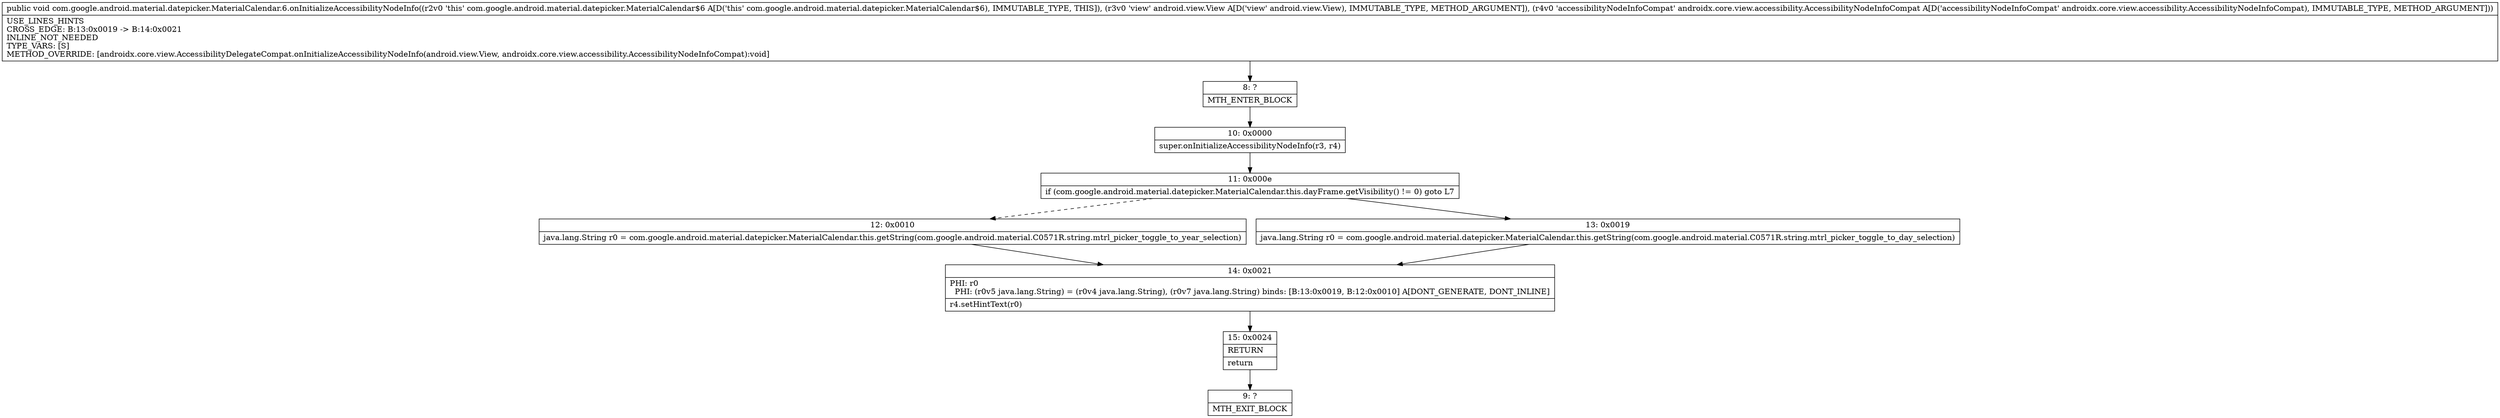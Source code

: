 digraph "CFG forcom.google.android.material.datepicker.MaterialCalendar.6.onInitializeAccessibilityNodeInfo(Landroid\/view\/View;Landroidx\/core\/view\/accessibility\/AccessibilityNodeInfoCompat;)V" {
Node_8 [shape=record,label="{8\:\ ?|MTH_ENTER_BLOCK\l}"];
Node_10 [shape=record,label="{10\:\ 0x0000|super.onInitializeAccessibilityNodeInfo(r3, r4)\l}"];
Node_11 [shape=record,label="{11\:\ 0x000e|if (com.google.android.material.datepicker.MaterialCalendar.this.dayFrame.getVisibility() != 0) goto L7\l}"];
Node_12 [shape=record,label="{12\:\ 0x0010|java.lang.String r0 = com.google.android.material.datepicker.MaterialCalendar.this.getString(com.google.android.material.C0571R.string.mtrl_picker_toggle_to_year_selection)\l}"];
Node_14 [shape=record,label="{14\:\ 0x0021|PHI: r0 \l  PHI: (r0v5 java.lang.String) = (r0v4 java.lang.String), (r0v7 java.lang.String) binds: [B:13:0x0019, B:12:0x0010] A[DONT_GENERATE, DONT_INLINE]\l|r4.setHintText(r0)\l}"];
Node_15 [shape=record,label="{15\:\ 0x0024|RETURN\l|return\l}"];
Node_9 [shape=record,label="{9\:\ ?|MTH_EXIT_BLOCK\l}"];
Node_13 [shape=record,label="{13\:\ 0x0019|java.lang.String r0 = com.google.android.material.datepicker.MaterialCalendar.this.getString(com.google.android.material.C0571R.string.mtrl_picker_toggle_to_day_selection)\l}"];
MethodNode[shape=record,label="{public void com.google.android.material.datepicker.MaterialCalendar.6.onInitializeAccessibilityNodeInfo((r2v0 'this' com.google.android.material.datepicker.MaterialCalendar$6 A[D('this' com.google.android.material.datepicker.MaterialCalendar$6), IMMUTABLE_TYPE, THIS]), (r3v0 'view' android.view.View A[D('view' android.view.View), IMMUTABLE_TYPE, METHOD_ARGUMENT]), (r4v0 'accessibilityNodeInfoCompat' androidx.core.view.accessibility.AccessibilityNodeInfoCompat A[D('accessibilityNodeInfoCompat' androidx.core.view.accessibility.AccessibilityNodeInfoCompat), IMMUTABLE_TYPE, METHOD_ARGUMENT]))  | USE_LINES_HINTS\lCROSS_EDGE: B:13:0x0019 \-\> B:14:0x0021\lINLINE_NOT_NEEDED\lTYPE_VARS: [S]\lMETHOD_OVERRIDE: [androidx.core.view.AccessibilityDelegateCompat.onInitializeAccessibilityNodeInfo(android.view.View, androidx.core.view.accessibility.AccessibilityNodeInfoCompat):void]\l}"];
MethodNode -> Node_8;Node_8 -> Node_10;
Node_10 -> Node_11;
Node_11 -> Node_12[style=dashed];
Node_11 -> Node_13;
Node_12 -> Node_14;
Node_14 -> Node_15;
Node_15 -> Node_9;
Node_13 -> Node_14;
}

